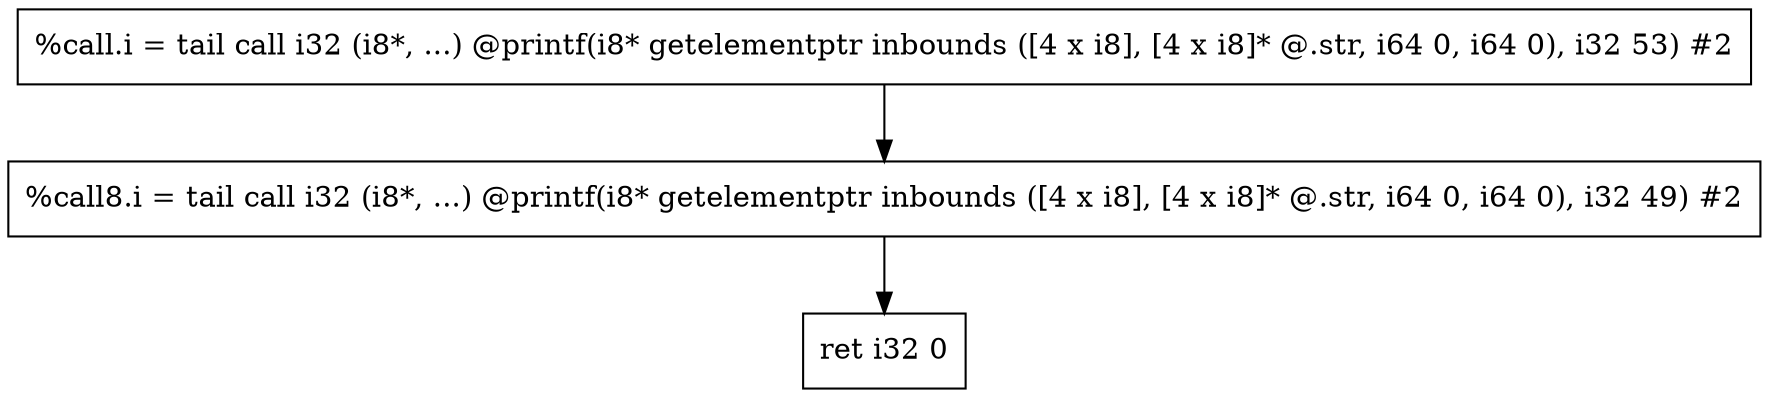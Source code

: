 digraph "CDFG for'main' function" {
	Node0x55e3b4ff37c8[shape=record, label="  %call.i = tail call i32 (i8*, ...) @printf(i8* getelementptr inbounds ([4 x i8], [4 x i8]* @.str, i64 0, i64 0), i32 53) #2"]
	Node0x55e3b4ff3928[shape=record, label="  %call8.i = tail call i32 (i8*, ...) @printf(i8* getelementptr inbounds ([4 x i8], [4 x i8]* @.str, i64 0, i64 0), i32 49) #2"]
	Node0x55e3b4ff20f8[shape=record, label="  ret i32 0"]
	Node0x55e3b4ff37c8 -> Node0x55e3b4ff3928
	Node0x55e3b4ff3928 -> Node0x55e3b4ff20f8
edge [color=red]
}
